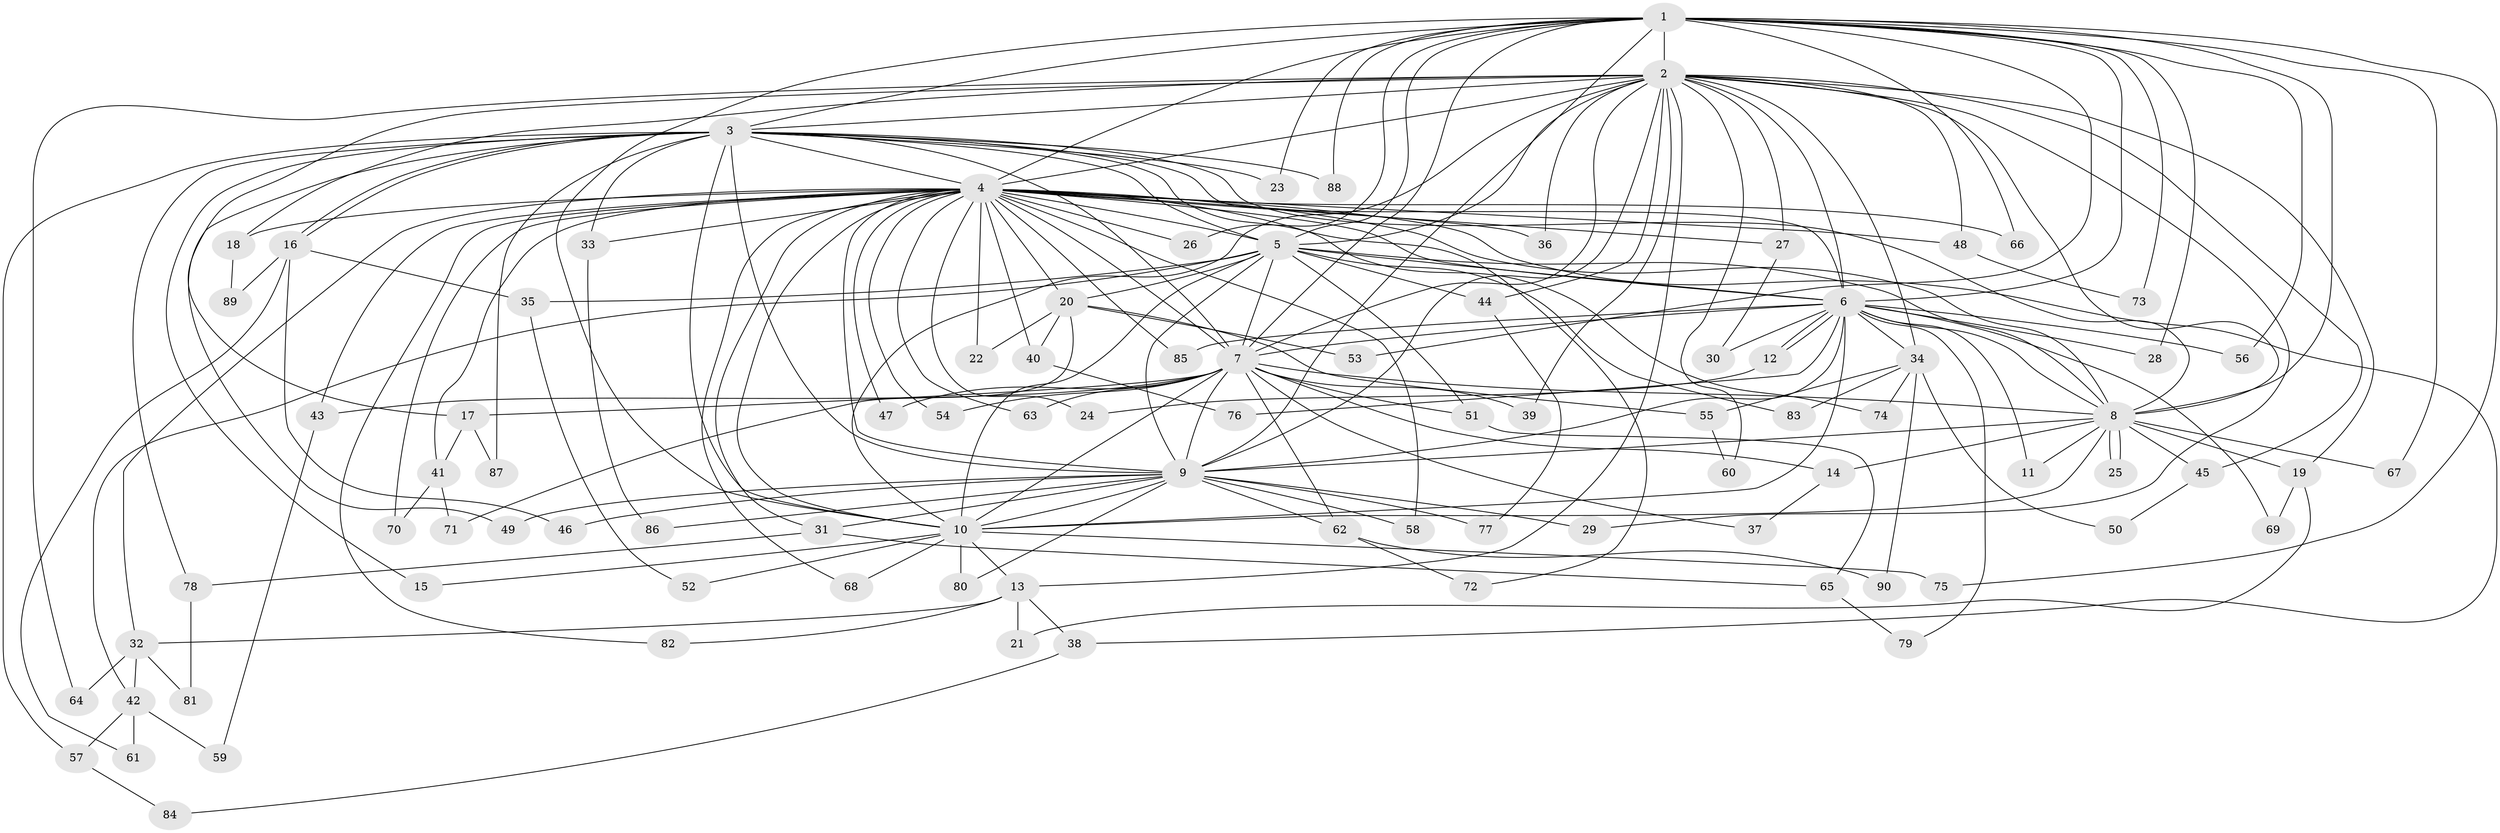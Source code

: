 // coarse degree distribution, {8: 0.015384615384615385, 42: 0.015384615384615385, 17: 0.015384615384615385, 10: 0.015384615384615385, 2: 0.5538461538461539, 6: 0.03076923076923077, 5: 0.046153846153846156, 3: 0.13846153846153847, 1: 0.1076923076923077, 4: 0.06153846153846154}
// Generated by graph-tools (version 1.1) at 2025/49/03/04/25 22:49:42]
// undirected, 90 vertices, 205 edges
graph export_dot {
  node [color=gray90,style=filled];
  1;
  2;
  3;
  4;
  5;
  6;
  7;
  8;
  9;
  10;
  11;
  12;
  13;
  14;
  15;
  16;
  17;
  18;
  19;
  20;
  21;
  22;
  23;
  24;
  25;
  26;
  27;
  28;
  29;
  30;
  31;
  32;
  33;
  34;
  35;
  36;
  37;
  38;
  39;
  40;
  41;
  42;
  43;
  44;
  45;
  46;
  47;
  48;
  49;
  50;
  51;
  52;
  53;
  54;
  55;
  56;
  57;
  58;
  59;
  60;
  61;
  62;
  63;
  64;
  65;
  66;
  67;
  68;
  69;
  70;
  71;
  72;
  73;
  74;
  75;
  76;
  77;
  78;
  79;
  80;
  81;
  82;
  83;
  84;
  85;
  86;
  87;
  88;
  89;
  90;
  1 -- 2;
  1 -- 3;
  1 -- 4;
  1 -- 5;
  1 -- 6;
  1 -- 7;
  1 -- 8;
  1 -- 9;
  1 -- 10;
  1 -- 23;
  1 -- 26;
  1 -- 28;
  1 -- 53;
  1 -- 56;
  1 -- 66;
  1 -- 67;
  1 -- 73;
  1 -- 75;
  1 -- 88;
  2 -- 3;
  2 -- 4;
  2 -- 5;
  2 -- 6;
  2 -- 7;
  2 -- 8;
  2 -- 9;
  2 -- 10;
  2 -- 13;
  2 -- 17;
  2 -- 18;
  2 -- 19;
  2 -- 27;
  2 -- 29;
  2 -- 34;
  2 -- 36;
  2 -- 39;
  2 -- 44;
  2 -- 45;
  2 -- 48;
  2 -- 60;
  2 -- 64;
  3 -- 4;
  3 -- 5;
  3 -- 6;
  3 -- 7;
  3 -- 8;
  3 -- 9;
  3 -- 10;
  3 -- 15;
  3 -- 16;
  3 -- 16;
  3 -- 23;
  3 -- 33;
  3 -- 49;
  3 -- 57;
  3 -- 72;
  3 -- 78;
  3 -- 87;
  3 -- 88;
  4 -- 5;
  4 -- 6;
  4 -- 7;
  4 -- 8;
  4 -- 9;
  4 -- 10;
  4 -- 18;
  4 -- 20;
  4 -- 22;
  4 -- 24;
  4 -- 26;
  4 -- 27;
  4 -- 31;
  4 -- 32;
  4 -- 33;
  4 -- 36;
  4 -- 38;
  4 -- 40;
  4 -- 41;
  4 -- 43;
  4 -- 47;
  4 -- 48;
  4 -- 54;
  4 -- 58;
  4 -- 63;
  4 -- 66;
  4 -- 68;
  4 -- 70;
  4 -- 74;
  4 -- 82;
  4 -- 85;
  5 -- 6;
  5 -- 7;
  5 -- 8;
  5 -- 9;
  5 -- 10;
  5 -- 20;
  5 -- 35;
  5 -- 42;
  5 -- 44;
  5 -- 51;
  5 -- 83;
  6 -- 7;
  6 -- 8;
  6 -- 9;
  6 -- 10;
  6 -- 11;
  6 -- 12;
  6 -- 12;
  6 -- 28;
  6 -- 30;
  6 -- 34;
  6 -- 56;
  6 -- 69;
  6 -- 76;
  6 -- 79;
  6 -- 85;
  7 -- 8;
  7 -- 9;
  7 -- 10;
  7 -- 14;
  7 -- 17;
  7 -- 37;
  7 -- 39;
  7 -- 43;
  7 -- 47;
  7 -- 51;
  7 -- 54;
  7 -- 62;
  7 -- 63;
  8 -- 9;
  8 -- 10;
  8 -- 11;
  8 -- 14;
  8 -- 19;
  8 -- 25;
  8 -- 25;
  8 -- 45;
  8 -- 67;
  9 -- 10;
  9 -- 29;
  9 -- 31;
  9 -- 46;
  9 -- 49;
  9 -- 58;
  9 -- 62;
  9 -- 77;
  9 -- 80;
  9 -- 86;
  10 -- 13;
  10 -- 15;
  10 -- 52;
  10 -- 68;
  10 -- 75;
  10 -- 80;
  12 -- 24;
  13 -- 21;
  13 -- 32;
  13 -- 38;
  13 -- 82;
  14 -- 37;
  16 -- 35;
  16 -- 46;
  16 -- 61;
  16 -- 89;
  17 -- 41;
  17 -- 87;
  18 -- 89;
  19 -- 21;
  19 -- 69;
  20 -- 22;
  20 -- 40;
  20 -- 53;
  20 -- 55;
  20 -- 71;
  27 -- 30;
  31 -- 65;
  31 -- 78;
  32 -- 42;
  32 -- 64;
  32 -- 81;
  33 -- 86;
  34 -- 50;
  34 -- 55;
  34 -- 74;
  34 -- 83;
  34 -- 90;
  35 -- 52;
  38 -- 84;
  40 -- 76;
  41 -- 70;
  41 -- 71;
  42 -- 57;
  42 -- 59;
  42 -- 61;
  43 -- 59;
  44 -- 77;
  45 -- 50;
  48 -- 73;
  51 -- 65;
  55 -- 60;
  57 -- 84;
  62 -- 72;
  62 -- 90;
  65 -- 79;
  78 -- 81;
}
